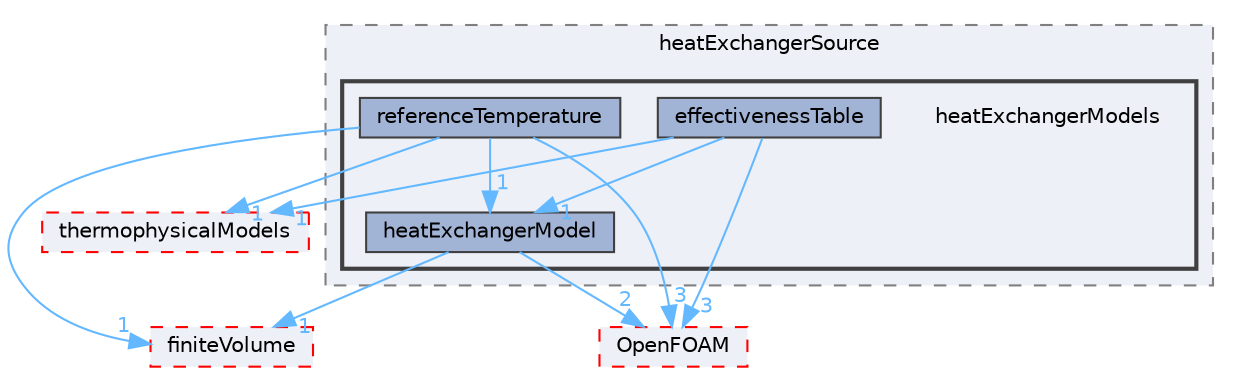 digraph "src/fvOptions/sources/derived/heatExchangerSource/heatExchangerModels"
{
 // LATEX_PDF_SIZE
  bgcolor="transparent";
  edge [fontname=Helvetica,fontsize=10,labelfontname=Helvetica,labelfontsize=10];
  node [fontname=Helvetica,fontsize=10,shape=box,height=0.2,width=0.4];
  compound=true
  subgraph clusterdir_95b914c5f78fb59652655ff3dcff1844 {
    graph [ bgcolor="#edf0f7", pencolor="grey50", label="heatExchangerSource", fontname=Helvetica,fontsize=10 style="filled,dashed", URL="dir_95b914c5f78fb59652655ff3dcff1844.html",tooltip=""]
  subgraph clusterdir_562c6d46fa4b4a67719e2b377ca4f00d {
    graph [ bgcolor="#edf0f7", pencolor="grey25", label="", fontname=Helvetica,fontsize=10 style="filled,bold", URL="dir_562c6d46fa4b4a67719e2b377ca4f00d.html",tooltip=""]
    dir_562c6d46fa4b4a67719e2b377ca4f00d [shape=plaintext, label="heatExchangerModels"];
  dir_5f6d4014ae67a2d97b47558ae9e1c36f [label="effectivenessTable", fillcolor="#a2b4d6", color="grey25", style="filled", URL="dir_5f6d4014ae67a2d97b47558ae9e1c36f.html",tooltip=""];
  dir_405d41cec5775fcf28b81ae41ef95664 [label="heatExchangerModel", fillcolor="#a2b4d6", color="grey25", style="filled", URL="dir_405d41cec5775fcf28b81ae41ef95664.html",tooltip=""];
  dir_a945adbce8725c158cb86148254874aa [label="referenceTemperature", fillcolor="#a2b4d6", color="grey25", style="filled", URL="dir_a945adbce8725c158cb86148254874aa.html",tooltip=""];
  }
  }
  dir_2778d089ec5c4f66810b11f753867003 [label="thermophysicalModels", fillcolor="#edf0f7", color="red", style="filled,dashed", URL="dir_2778d089ec5c4f66810b11f753867003.html",tooltip=""];
  dir_9bd15774b555cf7259a6fa18f99fe99b [label="finiteVolume", fillcolor="#edf0f7", color="red", style="filled,dashed", URL="dir_9bd15774b555cf7259a6fa18f99fe99b.html",tooltip=""];
  dir_c5473ff19b20e6ec4dfe5c310b3778a8 [label="OpenFOAM", fillcolor="#edf0f7", color="red", style="filled,dashed", URL="dir_c5473ff19b20e6ec4dfe5c310b3778a8.html",tooltip=""];
  dir_5f6d4014ae67a2d97b47558ae9e1c36f->dir_2778d089ec5c4f66810b11f753867003 [headlabel="1", labeldistance=1.5 headhref="dir_001118_004022.html" href="dir_001118_004022.html" color="steelblue1" fontcolor="steelblue1"];
  dir_5f6d4014ae67a2d97b47558ae9e1c36f->dir_405d41cec5775fcf28b81ae41ef95664 [headlabel="1", labeldistance=1.5 headhref="dir_001118_001708.html" href="dir_001118_001708.html" color="steelblue1" fontcolor="steelblue1"];
  dir_5f6d4014ae67a2d97b47558ae9e1c36f->dir_c5473ff19b20e6ec4dfe5c310b3778a8 [headlabel="3", labeldistance=1.5 headhref="dir_001118_002695.html" href="dir_001118_002695.html" color="steelblue1" fontcolor="steelblue1"];
  dir_405d41cec5775fcf28b81ae41ef95664->dir_9bd15774b555cf7259a6fa18f99fe99b [headlabel="1", labeldistance=1.5 headhref="dir_001708_001387.html" href="dir_001708_001387.html" color="steelblue1" fontcolor="steelblue1"];
  dir_405d41cec5775fcf28b81ae41ef95664->dir_c5473ff19b20e6ec4dfe5c310b3778a8 [headlabel="2", labeldistance=1.5 headhref="dir_001708_002695.html" href="dir_001708_002695.html" color="steelblue1" fontcolor="steelblue1"];
  dir_a945adbce8725c158cb86148254874aa->dir_2778d089ec5c4f66810b11f753867003 [headlabel="1", labeldistance=1.5 headhref="dir_003268_004022.html" href="dir_003268_004022.html" color="steelblue1" fontcolor="steelblue1"];
  dir_a945adbce8725c158cb86148254874aa->dir_405d41cec5775fcf28b81ae41ef95664 [headlabel="1", labeldistance=1.5 headhref="dir_003268_001708.html" href="dir_003268_001708.html" color="steelblue1" fontcolor="steelblue1"];
  dir_a945adbce8725c158cb86148254874aa->dir_9bd15774b555cf7259a6fa18f99fe99b [headlabel="1", labeldistance=1.5 headhref="dir_003268_001387.html" href="dir_003268_001387.html" color="steelblue1" fontcolor="steelblue1"];
  dir_a945adbce8725c158cb86148254874aa->dir_c5473ff19b20e6ec4dfe5c310b3778a8 [headlabel="3", labeldistance=1.5 headhref="dir_003268_002695.html" href="dir_003268_002695.html" color="steelblue1" fontcolor="steelblue1"];
}
